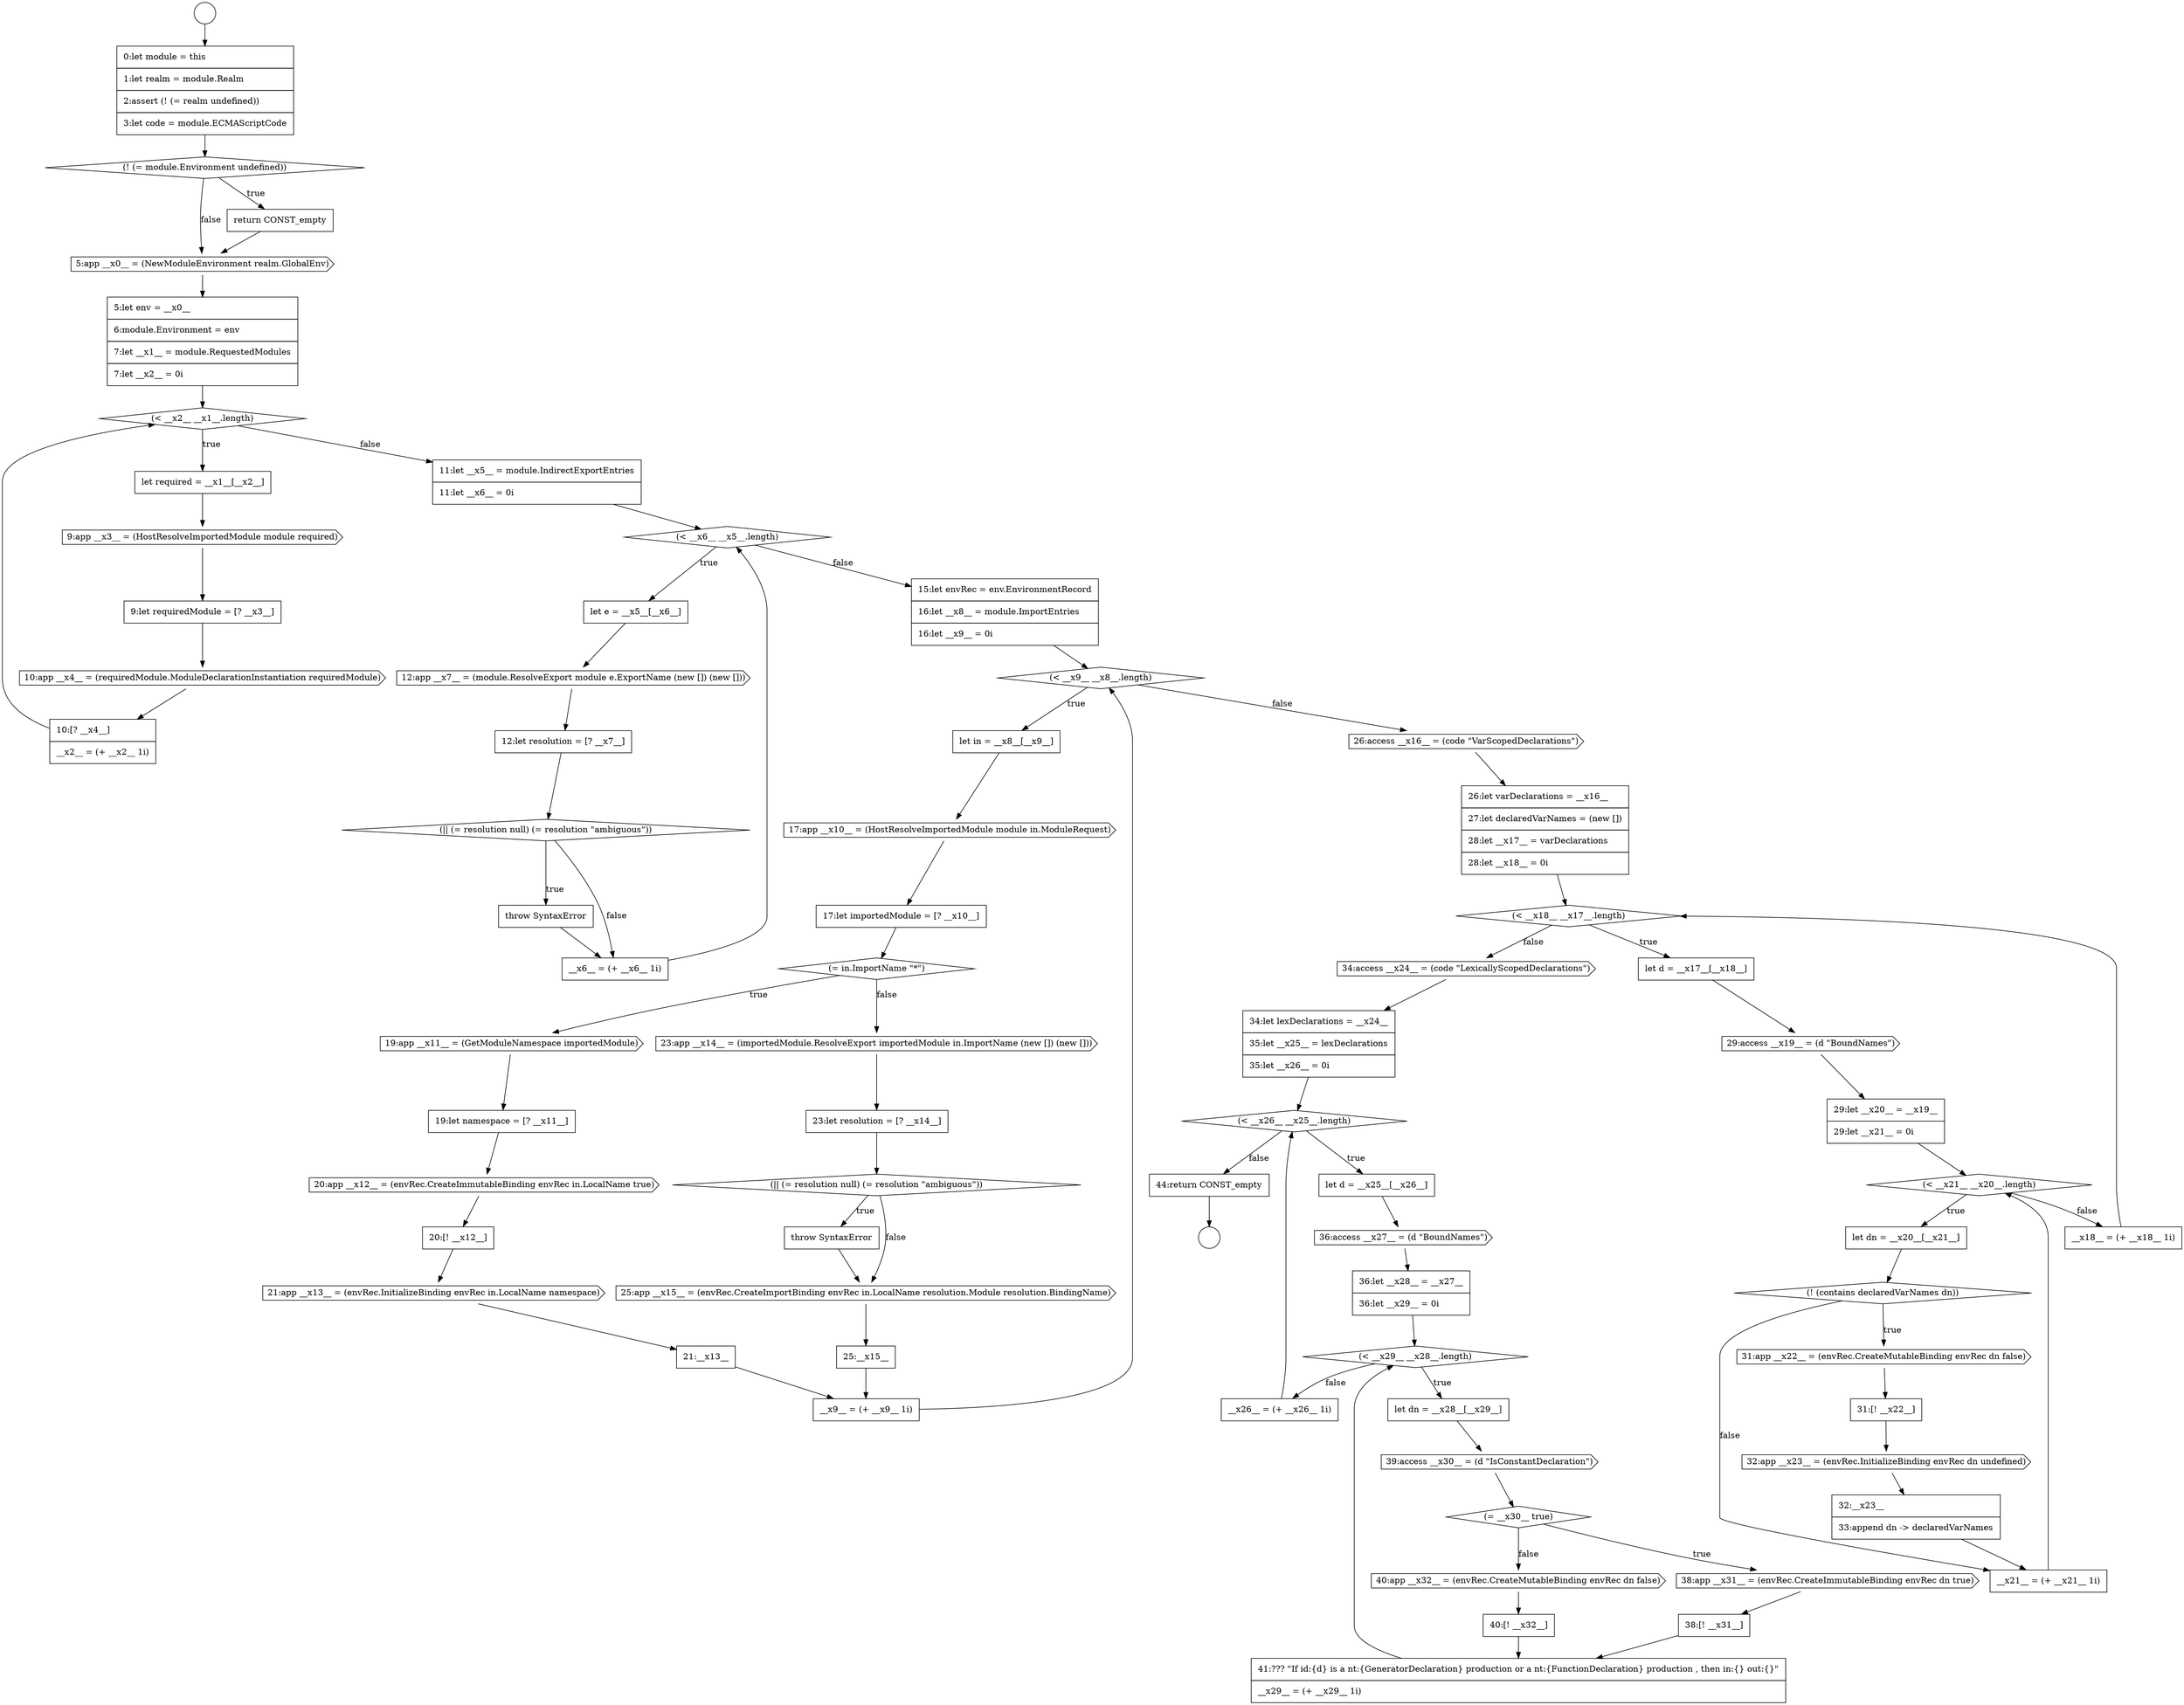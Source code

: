 digraph {
  node9693 [shape=diamond, label=<<font color="black">(! (= module.Environment undefined))</font>> color="black" fillcolor="white" style=filled]
  node9758 [shape=none, margin=0, label=<<font color="black">
    <table border="0" cellborder="1" cellspacing="0" cellpadding="10">
      <tr><td align="left">40:[! __x32__]</td></tr>
    </table>
  </font>> color="black" fillcolor="white" style=filled]
  node9730 [shape=cds, label=<<font color="black">26:access __x16__ = (code &quot;VarScopedDeclarations&quot;)</font>> color="black" fillcolor="white" style=filled]
  node9714 [shape=cds, label=<<font color="black">17:app __x10__ = (HostResolveImportedModule module in.ModuleRequest)</font>> color="black" fillcolor="white" style=filled]
  node9729 [shape=none, margin=0, label=<<font color="black">
    <table border="0" cellborder="1" cellspacing="0" cellpadding="10">
      <tr><td align="left">__x9__ = (+ __x9__ 1i)</td></tr>
    </table>
  </font>> color="black" fillcolor="white" style=filled]
  node9690 [shape=circle label=" " color="black" fillcolor="white" style=filled]
  node9760 [shape=none, margin=0, label=<<font color="black">
    <table border="0" cellborder="1" cellspacing="0" cellpadding="10">
      <tr><td align="left">__x26__ = (+ __x26__ 1i)</td></tr>
    </table>
  </font>> color="black" fillcolor="white" style=filled]
  node9737 [shape=none, margin=0, label=<<font color="black">
    <table border="0" cellborder="1" cellspacing="0" cellpadding="10">
      <tr><td align="left">let dn = __x20__[__x21__]</td></tr>
    </table>
  </font>> color="black" fillcolor="white" style=filled]
  node9748 [shape=none, margin=0, label=<<font color="black">
    <table border="0" cellborder="1" cellspacing="0" cellpadding="10">
      <tr><td align="left">let d = __x25__[__x26__]</td></tr>
    </table>
  </font>> color="black" fillcolor="white" style=filled]
  node9754 [shape=diamond, label=<<font color="black">(= __x30__ true)</font>> color="black" fillcolor="white" style=filled]
  node9731 [shape=none, margin=0, label=<<font color="black">
    <table border="0" cellborder="1" cellspacing="0" cellpadding="10">
      <tr><td align="left">26:let varDeclarations = __x16__</td></tr>
      <tr><td align="left">27:let declaredVarNames = (new [])</td></tr>
      <tr><td align="left">28:let __x17__ = varDeclarations</td></tr>
      <tr><td align="left">28:let __x18__ = 0i</td></tr>
    </table>
  </font>> color="black" fillcolor="white" style=filled]
  node9704 [shape=diamond, label=<<font color="black">(&lt; __x6__ __x5__.length)</font>> color="black" fillcolor="white" style=filled]
  node9717 [shape=cds, label=<<font color="black">19:app __x11__ = (GetModuleNamespace importedModule)</font>> color="black" fillcolor="white" style=filled]
  node9759 [shape=none, margin=0, label=<<font color="black">
    <table border="0" cellborder="1" cellspacing="0" cellpadding="10">
      <tr><td align="left">41:??? &quot;If id:{d} is a nt:{GeneratorDeclaration} production or a nt:{FunctionDeclaration} production , then in:{} out:{}&quot;</td></tr>
      <tr><td align="left">__x29__ = (+ __x29__ 1i)</td></tr>
    </table>
  </font>> color="black" fillcolor="white" style=filled]
  node9746 [shape=none, margin=0, label=<<font color="black">
    <table border="0" cellborder="1" cellspacing="0" cellpadding="10">
      <tr><td align="left">34:let lexDeclarations = __x24__</td></tr>
      <tr><td align="left">35:let __x25__ = lexDeclarations</td></tr>
      <tr><td align="left">35:let __x26__ = 0i</td></tr>
    </table>
  </font>> color="black" fillcolor="white" style=filled]
  node9735 [shape=none, margin=0, label=<<font color="black">
    <table border="0" cellborder="1" cellspacing="0" cellpadding="10">
      <tr><td align="left">29:let __x20__ = __x19__</td></tr>
      <tr><td align="left">29:let __x21__ = 0i</td></tr>
    </table>
  </font>> color="black" fillcolor="white" style=filled]
  node9708 [shape=diamond, label=<<font color="black">(|| (= resolution null) (= resolution &quot;ambiguous&quot;))</font>> color="black" fillcolor="white" style=filled]
  node9725 [shape=diamond, label=<<font color="black">(|| (= resolution null) (= resolution &quot;ambiguous&quot;))</font>> color="black" fillcolor="white" style=filled]
  node9712 [shape=diamond, label=<<font color="black">(&lt; __x9__ __x8__.length)</font>> color="black" fillcolor="white" style=filled]
  node9749 [shape=cds, label=<<font color="black">36:access __x27__ = (d &quot;BoundNames&quot;)</font>> color="black" fillcolor="white" style=filled]
  node9743 [shape=none, margin=0, label=<<font color="black">
    <table border="0" cellborder="1" cellspacing="0" cellpadding="10">
      <tr><td align="left">__x21__ = (+ __x21__ 1i)</td></tr>
    </table>
  </font>> color="black" fillcolor="white" style=filled]
  node9700 [shape=none, margin=0, label=<<font color="black">
    <table border="0" cellborder="1" cellspacing="0" cellpadding="10">
      <tr><td align="left">9:let requiredModule = [? __x3__]</td></tr>
    </table>
  </font>> color="black" fillcolor="white" style=filled]
  node9738 [shape=diamond, label=<<font color="black">(! (contains declaredVarNames dn))</font>> color="black" fillcolor="white" style=filled]
  node9703 [shape=none, margin=0, label=<<font color="black">
    <table border="0" cellborder="1" cellspacing="0" cellpadding="10">
      <tr><td align="left">11:let __x5__ = module.IndirectExportEntries</td></tr>
      <tr><td align="left">11:let __x6__ = 0i</td></tr>
    </table>
  </font>> color="black" fillcolor="white" style=filled]
  node9720 [shape=none, margin=0, label=<<font color="black">
    <table border="0" cellborder="1" cellspacing="0" cellpadding="10">
      <tr><td align="left">20:[! __x12__]</td></tr>
    </table>
  </font>> color="black" fillcolor="white" style=filled]
  node9722 [shape=none, margin=0, label=<<font color="black">
    <table border="0" cellborder="1" cellspacing="0" cellpadding="10">
      <tr><td align="left">21:__x13__</td></tr>
    </table>
  </font>> color="black" fillcolor="white" style=filled]
  node9745 [shape=cds, label=<<font color="black">34:access __x24__ = (code &quot;LexicallyScopedDeclarations&quot;)</font>> color="black" fillcolor="white" style=filled]
  node9734 [shape=cds, label=<<font color="black">29:access __x19__ = (d &quot;BoundNames&quot;)</font>> color="black" fillcolor="white" style=filled]
  node9753 [shape=cds, label=<<font color="black">39:access __x30__ = (d &quot;IsConstantDeclaration&quot;)</font>> color="black" fillcolor="white" style=filled]
  node9705 [shape=none, margin=0, label=<<font color="black">
    <table border="0" cellborder="1" cellspacing="0" cellpadding="10">
      <tr><td align="left">let e = __x5__[__x6__]</td></tr>
    </table>
  </font>> color="black" fillcolor="white" style=filled]
  node9761 [shape=none, margin=0, label=<<font color="black">
    <table border="0" cellborder="1" cellspacing="0" cellpadding="10">
      <tr><td align="left">44:return CONST_empty</td></tr>
    </table>
  </font>> color="black" fillcolor="white" style=filled]
  node9739 [shape=cds, label=<<font color="black">31:app __x22__ = (envRec.CreateMutableBinding envRec dn false)</font>> color="black" fillcolor="white" style=filled]
  node9694 [shape=none, margin=0, label=<<font color="black">
    <table border="0" cellborder="1" cellspacing="0" cellpadding="10">
      <tr><td align="left">return CONST_empty</td></tr>
    </table>
  </font>> color="black" fillcolor="white" style=filled]
  node9699 [shape=cds, label=<<font color="black">9:app __x3__ = (HostResolveImportedModule module required)</font>> color="black" fillcolor="white" style=filled]
  node9716 [shape=diamond, label=<<font color="black">(= in.ImportName &quot;*&quot;)</font>> color="black" fillcolor="white" style=filled]
  node9750 [shape=none, margin=0, label=<<font color="black">
    <table border="0" cellborder="1" cellspacing="0" cellpadding="10">
      <tr><td align="left">36:let __x28__ = __x27__</td></tr>
      <tr><td align="left">36:let __x29__ = 0i</td></tr>
    </table>
  </font>> color="black" fillcolor="white" style=filled]
  node9744 [shape=none, margin=0, label=<<font color="black">
    <table border="0" cellborder="1" cellspacing="0" cellpadding="10">
      <tr><td align="left">__x18__ = (+ __x18__ 1i)</td></tr>
    </table>
  </font>> color="black" fillcolor="white" style=filled]
  node9726 [shape=none, margin=0, label=<<font color="black">
    <table border="0" cellborder="1" cellspacing="0" cellpadding="10">
      <tr><td align="left">throw SyntaxError</td></tr>
    </table>
  </font>> color="black" fillcolor="white" style=filled]
  node9709 [shape=none, margin=0, label=<<font color="black">
    <table border="0" cellborder="1" cellspacing="0" cellpadding="10">
      <tr><td align="left">throw SyntaxError</td></tr>
    </table>
  </font>> color="black" fillcolor="white" style=filled]
  node9721 [shape=cds, label=<<font color="black">21:app __x13__ = (envRec.InitializeBinding envRec in.LocalName namespace)</font>> color="black" fillcolor="white" style=filled]
  node9733 [shape=none, margin=0, label=<<font color="black">
    <table border="0" cellborder="1" cellspacing="0" cellpadding="10">
      <tr><td align="left">let d = __x17__[__x18__]</td></tr>
    </table>
  </font>> color="black" fillcolor="white" style=filled]
  node9706 [shape=cds, label=<<font color="black">12:app __x7__ = (module.ResolveExport module e.ExportName (new []) (new []))</font>> color="black" fillcolor="white" style=filled]
  node9719 [shape=cds, label=<<font color="black">20:app __x12__ = (envRec.CreateImmutableBinding envRec in.LocalName true)</font>> color="black" fillcolor="white" style=filled]
  node9713 [shape=none, margin=0, label=<<font color="black">
    <table border="0" cellborder="1" cellspacing="0" cellpadding="10">
      <tr><td align="left">let in = __x8__[__x9__]</td></tr>
    </table>
  </font>> color="black" fillcolor="white" style=filled]
  node9723 [shape=cds, label=<<font color="black">23:app __x14__ = (importedModule.ResolveExport importedModule in.ImportName (new []) (new []))</font>> color="black" fillcolor="white" style=filled]
  node9702 [shape=none, margin=0, label=<<font color="black">
    <table border="0" cellborder="1" cellspacing="0" cellpadding="10">
      <tr><td align="left">10:[? __x4__]</td></tr>
      <tr><td align="left">__x2__ = (+ __x2__ 1i)</td></tr>
    </table>
  </font>> color="black" fillcolor="white" style=filled]
  node9757 [shape=cds, label=<<font color="black">40:app __x32__ = (envRec.CreateMutableBinding envRec dn false)</font>> color="black" fillcolor="white" style=filled]
  node9691 [shape=circle label=" " color="black" fillcolor="white" style=filled]
  node9756 [shape=none, margin=0, label=<<font color="black">
    <table border="0" cellborder="1" cellspacing="0" cellpadding="10">
      <tr><td align="left">38:[! __x31__]</td></tr>
    </table>
  </font>> color="black" fillcolor="white" style=filled]
  node9751 [shape=diamond, label=<<font color="black">(&lt; __x29__ __x28__.length)</font>> color="black" fillcolor="white" style=filled]
  node9741 [shape=cds, label=<<font color="black">32:app __x23__ = (envRec.InitializeBinding envRec dn undefined)</font>> color="black" fillcolor="white" style=filled]
  node9698 [shape=none, margin=0, label=<<font color="black">
    <table border="0" cellborder="1" cellspacing="0" cellpadding="10">
      <tr><td align="left">let required = __x1__[__x2__]</td></tr>
    </table>
  </font>> color="black" fillcolor="white" style=filled]
  node9740 [shape=none, margin=0, label=<<font color="black">
    <table border="0" cellborder="1" cellspacing="0" cellpadding="10">
      <tr><td align="left">31:[! __x22__]</td></tr>
    </table>
  </font>> color="black" fillcolor="white" style=filled]
  node9727 [shape=cds, label=<<font color="black">25:app __x15__ = (envRec.CreateImportBinding envRec in.LocalName resolution.Module resolution.BindingName)</font>> color="black" fillcolor="white" style=filled]
  node9695 [shape=cds, label=<<font color="black">5:app __x0__ = (NewModuleEnvironment realm.GlobalEnv)</font>> color="black" fillcolor="white" style=filled]
  node9710 [shape=none, margin=0, label=<<font color="black">
    <table border="0" cellborder="1" cellspacing="0" cellpadding="10">
      <tr><td align="left">__x6__ = (+ __x6__ 1i)</td></tr>
    </table>
  </font>> color="black" fillcolor="white" style=filled]
  node9715 [shape=none, margin=0, label=<<font color="black">
    <table border="0" cellborder="1" cellspacing="0" cellpadding="10">
      <tr><td align="left">17:let importedModule = [? __x10__]</td></tr>
    </table>
  </font>> color="black" fillcolor="white" style=filled]
  node9747 [shape=diamond, label=<<font color="black">(&lt; __x26__ __x25__.length)</font>> color="black" fillcolor="white" style=filled]
  node9732 [shape=diamond, label=<<font color="black">(&lt; __x18__ __x17__.length)</font>> color="black" fillcolor="white" style=filled]
  node9755 [shape=cds, label=<<font color="black">38:app __x31__ = (envRec.CreateImmutableBinding envRec dn true)</font>> color="black" fillcolor="white" style=filled]
  node9707 [shape=none, margin=0, label=<<font color="black">
    <table border="0" cellborder="1" cellspacing="0" cellpadding="10">
      <tr><td align="left">12:let resolution = [? __x7__]</td></tr>
    </table>
  </font>> color="black" fillcolor="white" style=filled]
  node9724 [shape=none, margin=0, label=<<font color="black">
    <table border="0" cellborder="1" cellspacing="0" cellpadding="10">
      <tr><td align="left">23:let resolution = [? __x14__]</td></tr>
    </table>
  </font>> color="black" fillcolor="white" style=filled]
  node9692 [shape=none, margin=0, label=<<font color="black">
    <table border="0" cellborder="1" cellspacing="0" cellpadding="10">
      <tr><td align="left">0:let module = this</td></tr>
      <tr><td align="left">1:let realm = module.Realm</td></tr>
      <tr><td align="left">2:assert (! (= realm undefined))</td></tr>
      <tr><td align="left">3:let code = module.ECMAScriptCode</td></tr>
    </table>
  </font>> color="black" fillcolor="white" style=filled]
  node9736 [shape=diamond, label=<<font color="black">(&lt; __x21__ __x20__.length)</font>> color="black" fillcolor="white" style=filled]
  node9718 [shape=none, margin=0, label=<<font color="black">
    <table border="0" cellborder="1" cellspacing="0" cellpadding="10">
      <tr><td align="left">19:let namespace = [? __x11__]</td></tr>
    </table>
  </font>> color="black" fillcolor="white" style=filled]
  node9701 [shape=cds, label=<<font color="black">10:app __x4__ = (requiredModule.ModuleDeclarationInstantiation requiredModule)</font>> color="black" fillcolor="white" style=filled]
  node9711 [shape=none, margin=0, label=<<font color="black">
    <table border="0" cellborder="1" cellspacing="0" cellpadding="10">
      <tr><td align="left">15:let envRec = env.EnvironmentRecord</td></tr>
      <tr><td align="left">16:let __x8__ = module.ImportEntries</td></tr>
      <tr><td align="left">16:let __x9__ = 0i</td></tr>
    </table>
  </font>> color="black" fillcolor="white" style=filled]
  node9728 [shape=none, margin=0, label=<<font color="black">
    <table border="0" cellborder="1" cellspacing="0" cellpadding="10">
      <tr><td align="left">25:__x15__</td></tr>
    </table>
  </font>> color="black" fillcolor="white" style=filled]
  node9696 [shape=none, margin=0, label=<<font color="black">
    <table border="0" cellborder="1" cellspacing="0" cellpadding="10">
      <tr><td align="left">5:let env = __x0__</td></tr>
      <tr><td align="left">6:module.Environment = env</td></tr>
      <tr><td align="left">7:let __x1__ = module.RequestedModules</td></tr>
      <tr><td align="left">7:let __x2__ = 0i</td></tr>
    </table>
  </font>> color="black" fillcolor="white" style=filled]
  node9697 [shape=diamond, label=<<font color="black">(&lt; __x2__ __x1__.length)</font>> color="black" fillcolor="white" style=filled]
  node9752 [shape=none, margin=0, label=<<font color="black">
    <table border="0" cellborder="1" cellspacing="0" cellpadding="10">
      <tr><td align="left">let dn = __x28__[__x29__]</td></tr>
    </table>
  </font>> color="black" fillcolor="white" style=filled]
  node9742 [shape=none, margin=0, label=<<font color="black">
    <table border="0" cellborder="1" cellspacing="0" cellpadding="10">
      <tr><td align="left">32:__x23__</td></tr>
      <tr><td align="left">33:append dn -&gt; declaredVarNames</td></tr>
    </table>
  </font>> color="black" fillcolor="white" style=filled]
  node9708 -> node9709 [label=<<font color="black">true</font>> color="black"]
  node9708 -> node9710 [label=<<font color="black">false</font>> color="black"]
  node9729 -> node9712 [ color="black"]
  node9696 -> node9697 [ color="black"]
  node9725 -> node9726 [label=<<font color="black">true</font>> color="black"]
  node9725 -> node9727 [label=<<font color="black">false</font>> color="black"]
  node9726 -> node9727 [ color="black"]
  node9692 -> node9693 [ color="black"]
  node9710 -> node9704 [ color="black"]
  node9707 -> node9708 [ color="black"]
  node9746 -> node9747 [ color="black"]
  node9694 -> node9695 [ color="black"]
  node9722 -> node9729 [ color="black"]
  node9695 -> node9696 [ color="black"]
  node9703 -> node9704 [ color="black"]
  node9747 -> node9748 [label=<<font color="black">true</font>> color="black"]
  node9747 -> node9761 [label=<<font color="black">false</font>> color="black"]
  node9754 -> node9755 [label=<<font color="black">true</font>> color="black"]
  node9754 -> node9757 [label=<<font color="black">false</font>> color="black"]
  node9701 -> node9702 [ color="black"]
  node9760 -> node9747 [ color="black"]
  node9693 -> node9694 [label=<<font color="black">true</font>> color="black"]
  node9693 -> node9695 [label=<<font color="black">false</font>> color="black"]
  node9735 -> node9736 [ color="black"]
  node9728 -> node9729 [ color="black"]
  node9699 -> node9700 [ color="black"]
  node9740 -> node9741 [ color="black"]
  node9743 -> node9736 [ color="black"]
  node9702 -> node9697 [ color="black"]
  node9748 -> node9749 [ color="black"]
  node9732 -> node9733 [label=<<font color="black">true</font>> color="black"]
  node9732 -> node9745 [label=<<font color="black">false</font>> color="black"]
  node9755 -> node9756 [ color="black"]
  node9711 -> node9712 [ color="black"]
  node9756 -> node9759 [ color="black"]
  node9745 -> node9746 [ color="black"]
  node9742 -> node9743 [ color="black"]
  node9741 -> node9742 [ color="black"]
  node9717 -> node9718 [ color="black"]
  node9733 -> node9734 [ color="black"]
  node9709 -> node9710 [ color="black"]
  node9700 -> node9701 [ color="black"]
  node9761 -> node9691 [ color="black"]
  node9718 -> node9719 [ color="black"]
  node9720 -> node9721 [ color="black"]
  node9721 -> node9722 [ color="black"]
  node9727 -> node9728 [ color="black"]
  node9739 -> node9740 [ color="black"]
  node9719 -> node9720 [ color="black"]
  node9738 -> node9739 [label=<<font color="black">true</font>> color="black"]
  node9738 -> node9743 [label=<<font color="black">false</font>> color="black"]
  node9730 -> node9731 [ color="black"]
  node9751 -> node9752 [label=<<font color="black">true</font>> color="black"]
  node9751 -> node9760 [label=<<font color="black">false</font>> color="black"]
  node9750 -> node9751 [ color="black"]
  node9697 -> node9698 [label=<<font color="black">true</font>> color="black"]
  node9697 -> node9703 [label=<<font color="black">false</font>> color="black"]
  node9712 -> node9713 [label=<<font color="black">true</font>> color="black"]
  node9712 -> node9730 [label=<<font color="black">false</font>> color="black"]
  node9737 -> node9738 [ color="black"]
  node9757 -> node9758 [ color="black"]
  node9758 -> node9759 [ color="black"]
  node9759 -> node9751 [ color="black"]
  node9723 -> node9724 [ color="black"]
  node9706 -> node9707 [ color="black"]
  node9724 -> node9725 [ color="black"]
  node9716 -> node9717 [label=<<font color="black">true</font>> color="black"]
  node9716 -> node9723 [label=<<font color="black">false</font>> color="black"]
  node9734 -> node9735 [ color="black"]
  node9705 -> node9706 [ color="black"]
  node9753 -> node9754 [ color="black"]
  node9736 -> node9737 [label=<<font color="black">true</font>> color="black"]
  node9736 -> node9744 [label=<<font color="black">false</font>> color="black"]
  node9731 -> node9732 [ color="black"]
  node9752 -> node9753 [ color="black"]
  node9715 -> node9716 [ color="black"]
  node9698 -> node9699 [ color="black"]
  node9744 -> node9732 [ color="black"]
  node9690 -> node9692 [ color="black"]
  node9749 -> node9750 [ color="black"]
  node9704 -> node9705 [label=<<font color="black">true</font>> color="black"]
  node9704 -> node9711 [label=<<font color="black">false</font>> color="black"]
  node9714 -> node9715 [ color="black"]
  node9713 -> node9714 [ color="black"]
}

